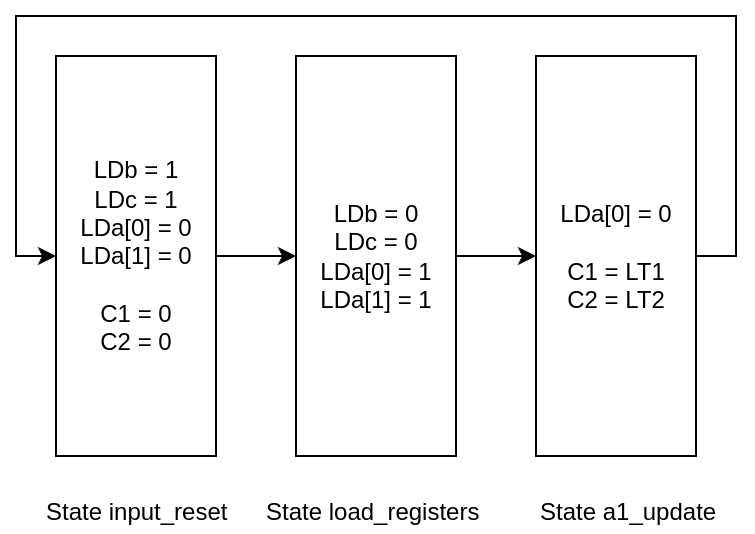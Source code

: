 <mxfile version="11.0.2" type="device"><diagram id="ZkbwYankmtZQXrHoXKsK" name="Page-1"><mxGraphModel dx="694" dy="747" grid="1" gridSize="10" guides="1" tooltips="1" connect="1" arrows="1" fold="1" page="1" pageScale="1" pageWidth="850" pageHeight="1100" math="0" shadow="0"><root><mxCell id="0"/><mxCell id="1" parent="0"/><mxCell id="6r_bghKIMLTrFY5-EnBr-8" style="edgeStyle=orthogonalEdgeStyle;rounded=0;orthogonalLoop=1;jettySize=auto;html=1;exitX=1;exitY=0.5;exitDx=0;exitDy=0;entryX=0;entryY=0.5;entryDx=0;entryDy=0;" parent="1" source="6r_bghKIMLTrFY5-EnBr-1" target="6r_bghKIMLTrFY5-EnBr-2" edge="1"><mxGeometry relative="1" as="geometry"/></mxCell><mxCell id="6r_bghKIMLTrFY5-EnBr-1" value="LDb = 1&lt;br&gt;LDc = 1&lt;br&gt;LDa[0] = 0&lt;br&gt;LDa[1] = 0&lt;br&gt;&lt;br&gt;C1 = 0&lt;br&gt;C2 = 0" style="rounded=0;whiteSpace=wrap;html=1;" parent="1" vertex="1"><mxGeometry x="40" y="160" width="80" height="200" as="geometry"/></mxCell><mxCell id="6r_bghKIMLTrFY5-EnBr-9" style="edgeStyle=orthogonalEdgeStyle;rounded=0;orthogonalLoop=1;jettySize=auto;html=1;exitX=1;exitY=0.5;exitDx=0;exitDy=0;entryX=0;entryY=0.5;entryDx=0;entryDy=0;" parent="1" source="6r_bghKIMLTrFY5-EnBr-2" target="6r_bghKIMLTrFY5-EnBr-3" edge="1"><mxGeometry relative="1" as="geometry"/></mxCell><mxCell id="6r_bghKIMLTrFY5-EnBr-2" value="LDb = 0&lt;br&gt;LDc = 0&lt;br&gt;LDa[0] = 1&lt;br&gt;LDa[1] = 1" style="rounded=0;whiteSpace=wrap;html=1;" parent="1" vertex="1"><mxGeometry x="160" y="160" width="80" height="200" as="geometry"/></mxCell><mxCell id="6r_bghKIMLTrFY5-EnBr-3" value="LDa[0] = 0&lt;br&gt;&lt;br&gt;C1 = LT1&lt;br&gt;C2 = LT2" style="rounded=0;whiteSpace=wrap;html=1;" parent="1" vertex="1"><mxGeometry x="280" y="160" width="80" height="200" as="geometry"/></mxCell><mxCell id="GPzLEPk5WkK5dt0Vu0y5-1" style="edgeStyle=orthogonalEdgeStyle;rounded=0;orthogonalLoop=1;jettySize=auto;html=1;exitX=1;exitY=0.5;exitDx=0;exitDy=0;entryX=0;entryY=0.5;entryDx=0;entryDy=0;" parent="1" source="6r_bghKIMLTrFY5-EnBr-3" target="6r_bghKIMLTrFY5-EnBr-1" edge="1"><mxGeometry relative="1" as="geometry"><Array as="points"><mxPoint x="380" y="260"/><mxPoint x="380" y="140"/><mxPoint x="20" y="140"/><mxPoint x="20" y="260"/></Array><mxPoint x="480" y="260" as="sourcePoint"/></mxGeometry></mxCell><mxCell id="6r_bghKIMLTrFY5-EnBr-14" value="State input_reset" style="text;html=1;resizable=0;points=[];autosize=1;align=left;verticalAlign=top;spacingTop=-4;" parent="1" vertex="1"><mxGeometry x="33" y="378" width="110" height="20" as="geometry"/></mxCell><mxCell id="6r_bghKIMLTrFY5-EnBr-15" value="State load_registers" style="text;html=1;resizable=0;points=[];autosize=1;align=left;verticalAlign=top;spacingTop=-4;" parent="1" vertex="1"><mxGeometry x="143" y="378" width="120" height="20" as="geometry"/></mxCell><mxCell id="6r_bghKIMLTrFY5-EnBr-16" value="State a1_update" style="text;html=1;resizable=0;points=[];autosize=1;align=left;verticalAlign=top;spacingTop=-4;" parent="1" vertex="1"><mxGeometry x="280" y="378" width="100" height="20" as="geometry"/></mxCell></root></mxGraphModel></diagram></mxfile>
